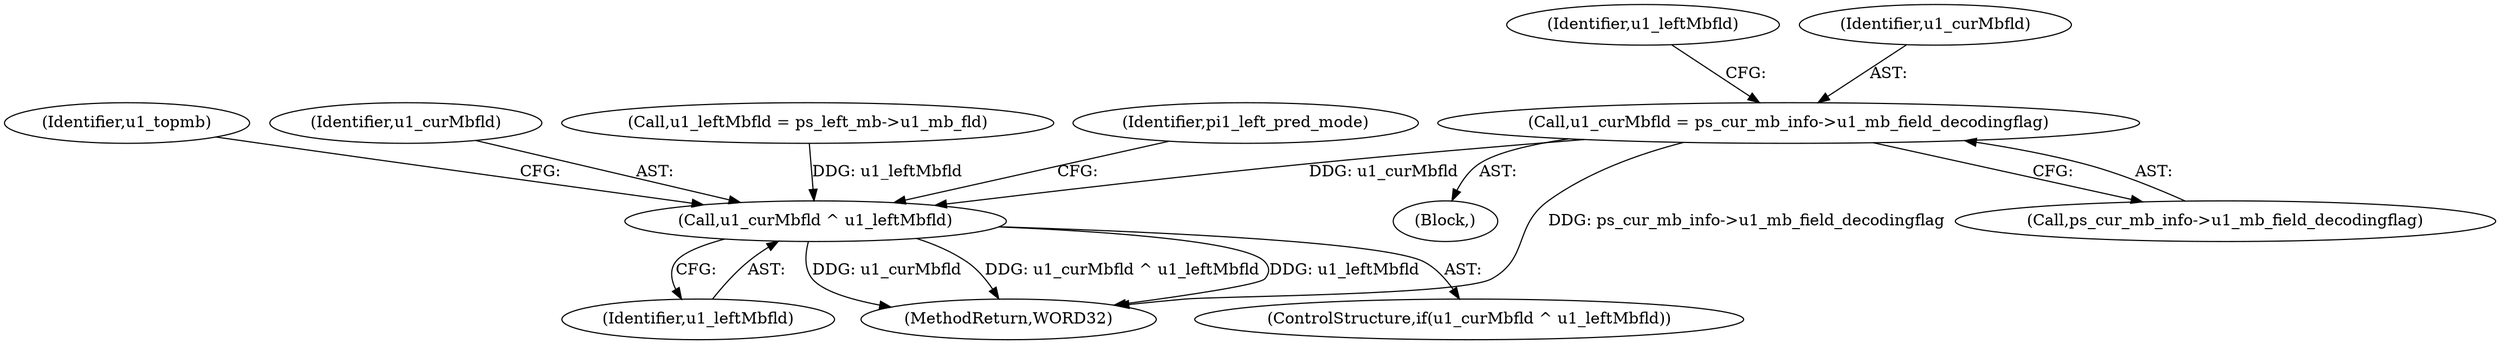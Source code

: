 digraph "0_Android_a583270e1c96d307469c83dc42bd3c5f1b9ef63f@pointer" {
"1001155" [label="(Call,u1_curMbfld = ps_cur_mb_info->u1_mb_field_decodingflag)"];
"1001167" [label="(Call,u1_curMbfld ^ u1_leftMbfld)"];
"1001155" [label="(Call,u1_curMbfld = ps_cur_mb_info->u1_mb_field_decodingflag)"];
"1001153" [label="(Block,)"];
"1001162" [label="(Identifier,u1_leftMbfld)"];
"1003254" [label="(MethodReturn,WORD32)"];
"1001173" [label="(Identifier,u1_topmb)"];
"1001169" [label="(Identifier,u1_leftMbfld)"];
"1001168" [label="(Identifier,u1_curMbfld)"];
"1001157" [label="(Call,ps_cur_mb_info->u1_mb_field_decodingflag)"];
"1001161" [label="(Call,u1_leftMbfld = ps_left_mb->u1_mb_fld)"];
"1001167" [label="(Call,u1_curMbfld ^ u1_leftMbfld)"];
"1001359" [label="(Identifier,pi1_left_pred_mode)"];
"1001156" [label="(Identifier,u1_curMbfld)"];
"1001166" [label="(ControlStructure,if(u1_curMbfld ^ u1_leftMbfld))"];
"1001155" -> "1001153"  [label="AST: "];
"1001155" -> "1001157"  [label="CFG: "];
"1001156" -> "1001155"  [label="AST: "];
"1001157" -> "1001155"  [label="AST: "];
"1001162" -> "1001155"  [label="CFG: "];
"1001155" -> "1003254"  [label="DDG: ps_cur_mb_info->u1_mb_field_decodingflag"];
"1001155" -> "1001167"  [label="DDG: u1_curMbfld"];
"1001167" -> "1001166"  [label="AST: "];
"1001167" -> "1001169"  [label="CFG: "];
"1001168" -> "1001167"  [label="AST: "];
"1001169" -> "1001167"  [label="AST: "];
"1001173" -> "1001167"  [label="CFG: "];
"1001359" -> "1001167"  [label="CFG: "];
"1001167" -> "1003254"  [label="DDG: u1_curMbfld ^ u1_leftMbfld"];
"1001167" -> "1003254"  [label="DDG: u1_leftMbfld"];
"1001167" -> "1003254"  [label="DDG: u1_curMbfld"];
"1001161" -> "1001167"  [label="DDG: u1_leftMbfld"];
}
